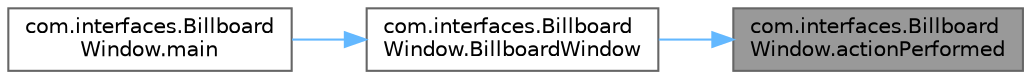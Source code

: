 digraph "com.interfaces.BillboardWindow.actionPerformed"
{
 // LATEX_PDF_SIZE
  bgcolor="transparent";
  edge [fontname=Helvetica,fontsize=10,labelfontname=Helvetica,labelfontsize=10];
  node [fontname=Helvetica,fontsize=10,shape=box,height=0.2,width=0.4];
  rankdir="RL";
  Node1 [label="com.interfaces.Billboard\lWindow.actionPerformed",height=0.2,width=0.4,color="gray40", fillcolor="grey60", style="filled", fontcolor="black",tooltip=" "];
  Node1 -> Node2 [dir="back",color="steelblue1",style="solid"];
  Node2 [label="com.interfaces.Billboard\lWindow.BillboardWindow",height=0.2,width=0.4,color="grey40", fillcolor="white", style="filled",URL="$classcom_1_1interfaces_1_1_billboard_window.html#aea6233c692d305f4da01fd0a30821af4",tooltip=" "];
  Node2 -> Node3 [dir="back",color="steelblue1",style="solid"];
  Node3 [label="com.interfaces.Billboard\lWindow.main",height=0.2,width=0.4,color="grey40", fillcolor="white", style="filled",URL="$classcom_1_1interfaces_1_1_billboard_window.html#aedf701b50ec1292c8ecf98558a14033f",tooltip=" "];
}
